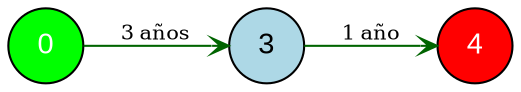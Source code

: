 digraph PlanOptimo {
    rankdir=LR;
    node [shape=circle, style=filled, fillcolor=lightblue, fontname=Arial];
    edge [color=darkgreen, arrowhead=vee, arrowsize=0.8];

    "0" [fillcolor=green, fontcolor=white];
    "3";
    "4" [fillcolor=red, fontcolor=white];

    "0" -> "3" [label="3 años", fontsize=10];
    "3" -> "4" [label="1 año", fontsize=10];
}
